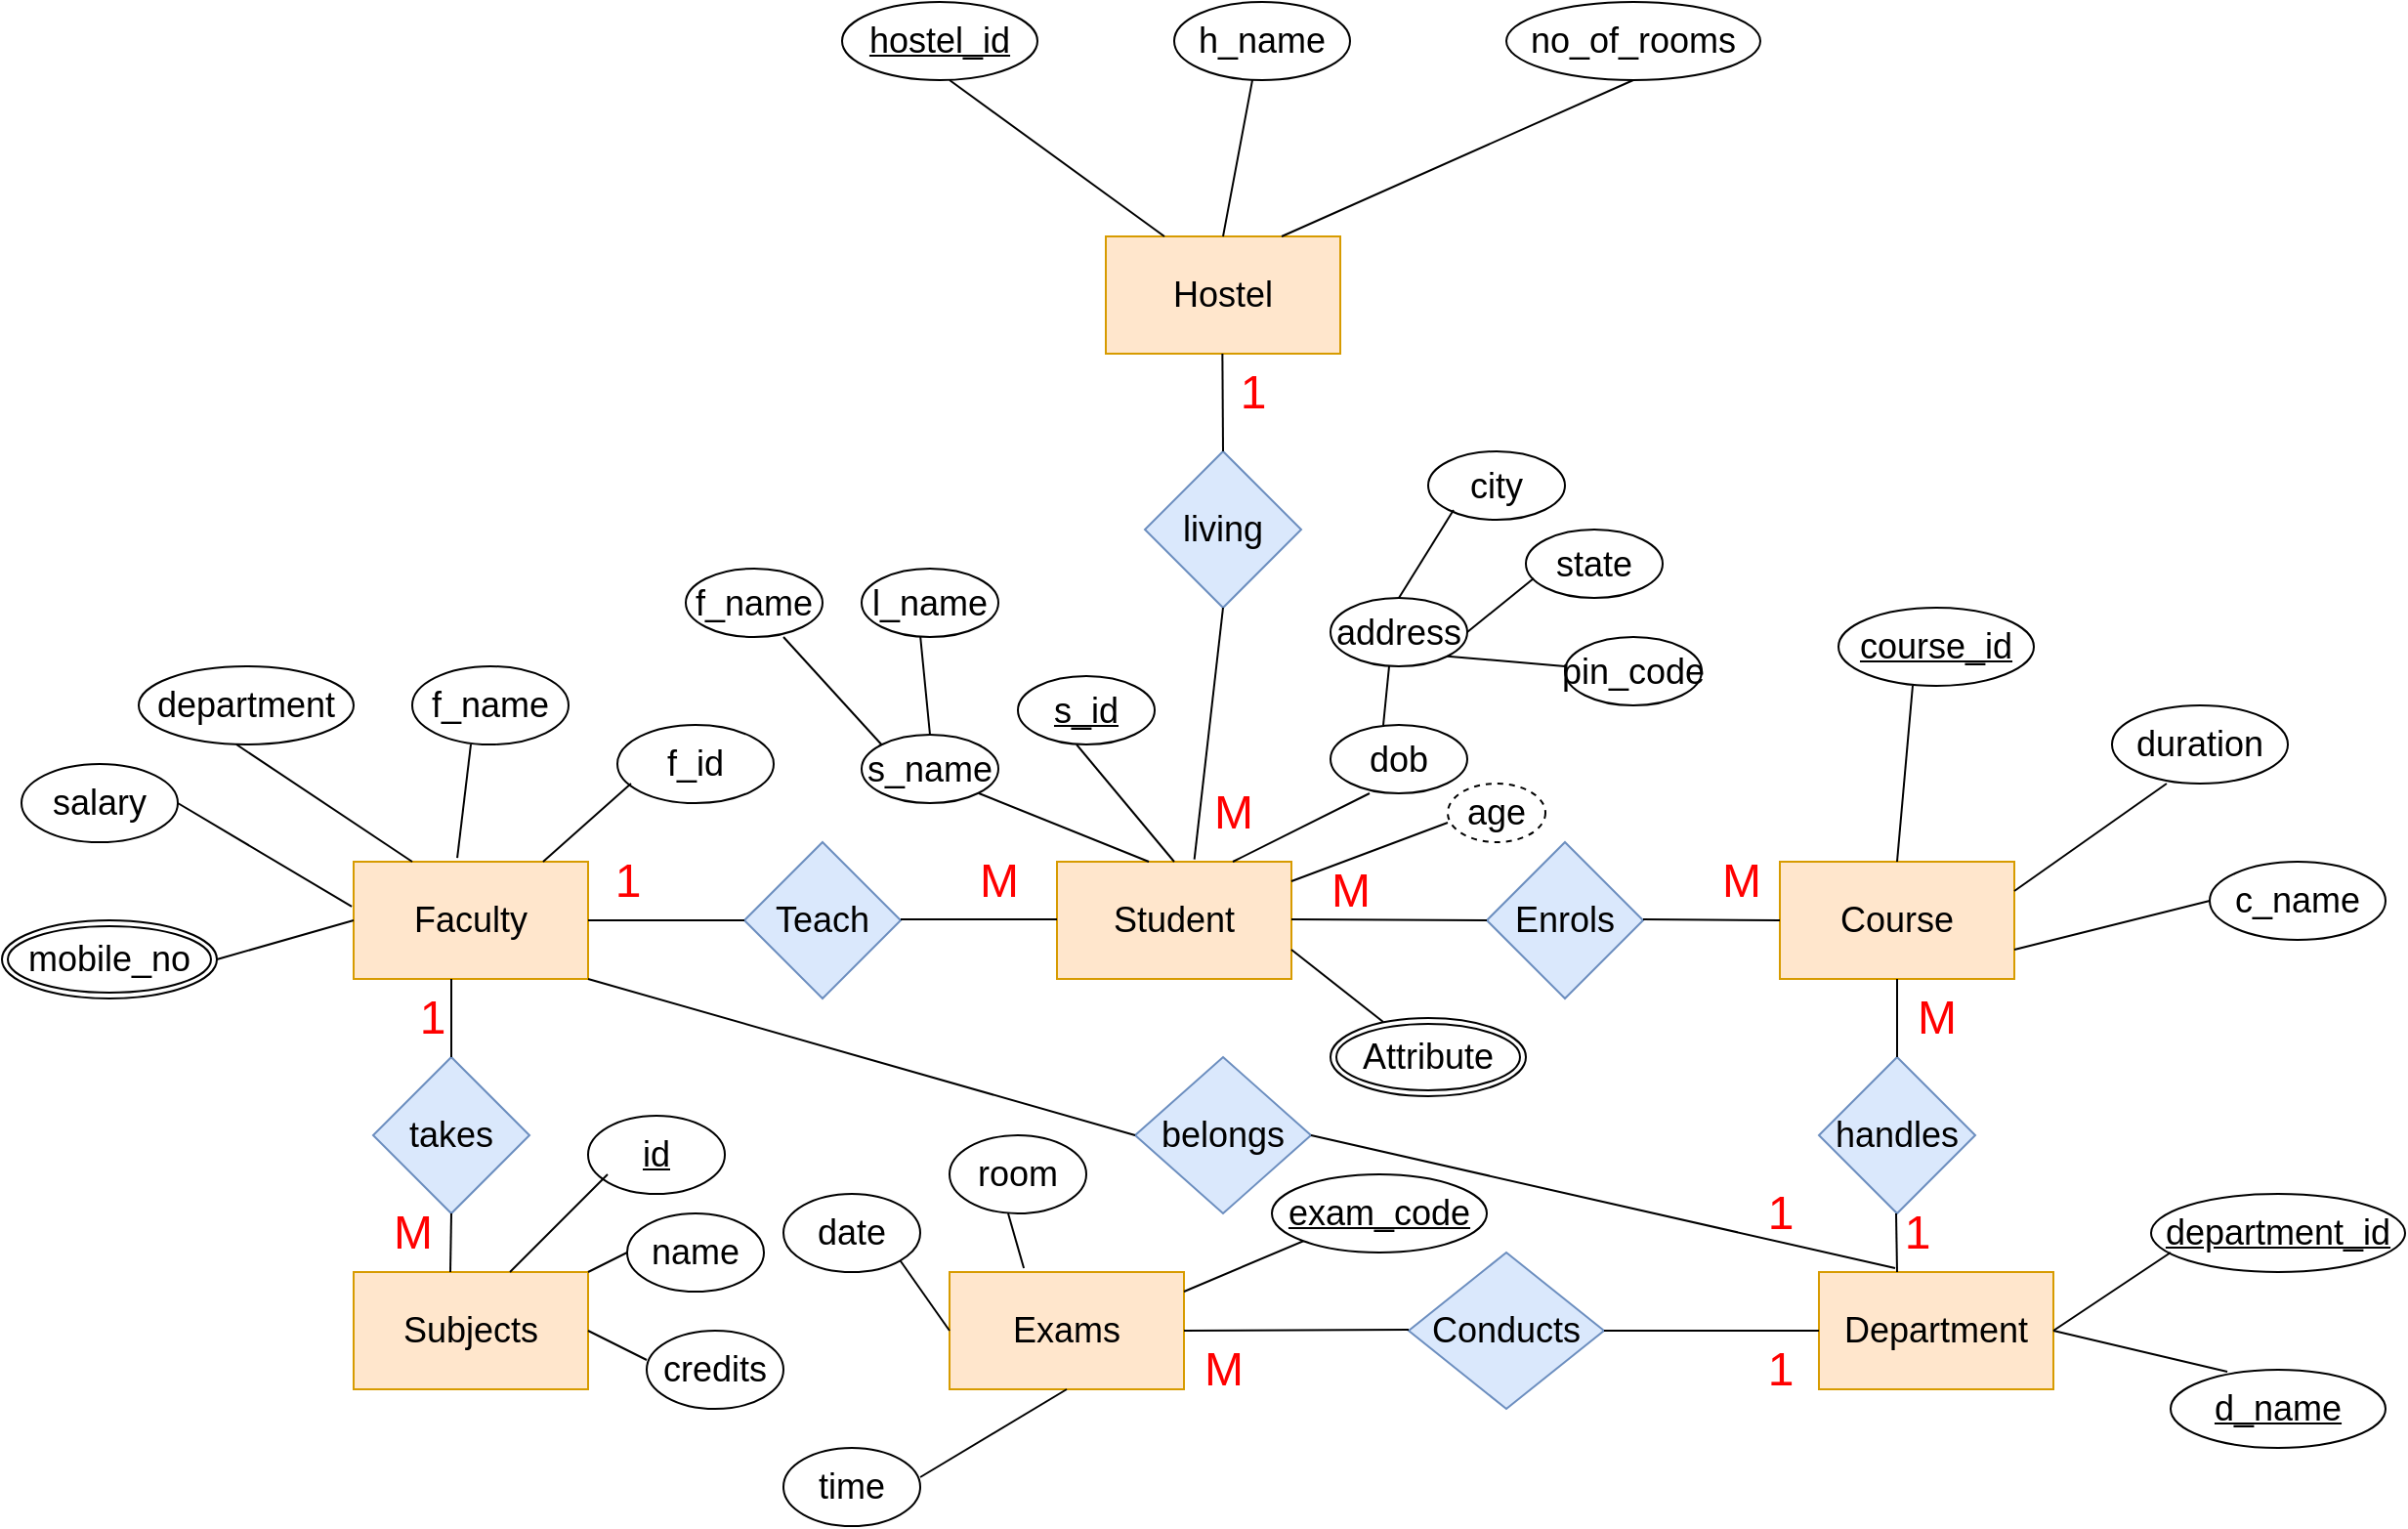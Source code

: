 <mxfile version="20.8.10" type="device"><diagram id="R2lEEEUBdFMjLlhIrx00" name="Page-1"><mxGraphModel dx="2084" dy="1894" grid="1" gridSize="10" guides="1" tooltips="1" connect="1" arrows="1" fold="1" page="1" pageScale="1" pageWidth="850" pageHeight="1100" math="0" shadow="0" extFonts="Permanent Marker^https://fonts.googleapis.com/css?family=Permanent+Marker"><root><mxCell id="0"/><mxCell id="1" parent="0"/><mxCell id="d0yYXwBunOJcpMbb-s7d-1" value="&lt;font style=&quot;font-size: 18px;&quot;&gt;Student&lt;/font&gt;" style="rounded=0;whiteSpace=wrap;html=1;fillColor=#ffe6cc;strokeColor=#d79b00;" parent="1" vertex="1"><mxGeometry x="360" y="260" width="120" height="60" as="geometry"/></mxCell><mxCell id="d0yYXwBunOJcpMbb-s7d-2" value="Faculty" style="rounded=0;whiteSpace=wrap;html=1;fontSize=18;fillColor=#ffe6cc;strokeColor=#d79b00;" parent="1" vertex="1"><mxGeometry y="260" width="120" height="60" as="geometry"/></mxCell><mxCell id="d0yYXwBunOJcpMbb-s7d-3" value="Course" style="rounded=0;whiteSpace=wrap;html=1;fontSize=18;fillColor=#ffe6cc;strokeColor=#d79b00;" parent="1" vertex="1"><mxGeometry x="730" y="260" width="120" height="60" as="geometry"/></mxCell><mxCell id="d0yYXwBunOJcpMbb-s7d-4" value="Teach" style="rhombus;whiteSpace=wrap;html=1;fontSize=18;fillColor=#dae8fc;strokeColor=#6c8ebf;" parent="1" vertex="1"><mxGeometry x="200" y="250" width="80" height="80" as="geometry"/></mxCell><mxCell id="d0yYXwBunOJcpMbb-s7d-5" value="Enrols" style="rhombus;whiteSpace=wrap;html=1;fontSize=18;fillColor=#dae8fc;strokeColor=#6c8ebf;" parent="1" vertex="1"><mxGeometry x="580" y="250" width="80" height="80" as="geometry"/></mxCell><mxCell id="d0yYXwBunOJcpMbb-s7d-6" value="Subjects" style="rounded=0;whiteSpace=wrap;html=1;fontSize=18;fillColor=#ffe6cc;strokeColor=#d79b00;" parent="1" vertex="1"><mxGeometry y="470" width="120" height="60" as="geometry"/></mxCell><mxCell id="d0yYXwBunOJcpMbb-s7d-7" value="takes" style="rhombus;whiteSpace=wrap;html=1;fontSize=18;fillColor=#dae8fc;strokeColor=#6c8ebf;" parent="1" vertex="1"><mxGeometry x="10" y="360" width="80" height="80" as="geometry"/></mxCell><mxCell id="d0yYXwBunOJcpMbb-s7d-8" value="Exams" style="rounded=0;whiteSpace=wrap;html=1;fontSize=18;fillColor=#ffe6cc;strokeColor=#d79b00;" parent="1" vertex="1"><mxGeometry x="305" y="470" width="120" height="60" as="geometry"/></mxCell><mxCell id="d0yYXwBunOJcpMbb-s7d-9" value="Department" style="rounded=0;whiteSpace=wrap;html=1;fontSize=18;fillColor=#ffe6cc;strokeColor=#d79b00;" parent="1" vertex="1"><mxGeometry x="750" y="470" width="120" height="60" as="geometry"/></mxCell><mxCell id="d0yYXwBunOJcpMbb-s7d-10" value="handles" style="rhombus;whiteSpace=wrap;html=1;fontSize=18;fillColor=#dae8fc;strokeColor=#6c8ebf;" parent="1" vertex="1"><mxGeometry x="750" y="360" width="80" height="80" as="geometry"/></mxCell><mxCell id="d0yYXwBunOJcpMbb-s7d-11" value="Conducts" style="rhombus;whiteSpace=wrap;html=1;fontSize=18;fillColor=#dae8fc;strokeColor=#6c8ebf;" parent="1" vertex="1"><mxGeometry x="540" y="460" width="100" height="80" as="geometry"/></mxCell><mxCell id="d0yYXwBunOJcpMbb-s7d-12" value="belongs" style="rhombus;whiteSpace=wrap;html=1;fontSize=18;fillColor=#dae8fc;strokeColor=#6c8ebf;" parent="1" vertex="1"><mxGeometry x="400" y="360" width="90" height="80" as="geometry"/></mxCell><mxCell id="d0yYXwBunOJcpMbb-s7d-14" value="" style="endArrow=none;html=1;rounded=0;fontSize=18;exitX=0.5;exitY=0;exitDx=0;exitDy=0;" parent="1" source="d0yYXwBunOJcpMbb-s7d-7" edge="1"><mxGeometry width="50" height="50" relative="1" as="geometry"><mxPoint x="20" y="370" as="sourcePoint"/><mxPoint x="50" y="320" as="targetPoint"/></mxGeometry></mxCell><mxCell id="d0yYXwBunOJcpMbb-s7d-15" value="" style="endArrow=none;html=1;rounded=0;fontSize=18;exitX=0.5;exitY=0;exitDx=0;exitDy=0;" parent="1" edge="1"><mxGeometry width="50" height="50" relative="1" as="geometry"><mxPoint x="49.5" y="470" as="sourcePoint"/><mxPoint x="50" y="440" as="targetPoint"/></mxGeometry></mxCell><mxCell id="d0yYXwBunOJcpMbb-s7d-16" value="" style="endArrow=none;html=1;rounded=0;fontSize=18;" parent="1" target="d0yYXwBunOJcpMbb-s7d-4" edge="1"><mxGeometry width="50" height="50" relative="1" as="geometry"><mxPoint x="120" y="290" as="sourcePoint"/><mxPoint x="170" y="240" as="targetPoint"/></mxGeometry></mxCell><mxCell id="d0yYXwBunOJcpMbb-s7d-17" value="" style="endArrow=none;html=1;rounded=0;fontSize=18;" parent="1" edge="1"><mxGeometry width="50" height="50" relative="1" as="geometry"><mxPoint x="280" y="289.5" as="sourcePoint"/><mxPoint x="360" y="289.5" as="targetPoint"/></mxGeometry></mxCell><mxCell id="d0yYXwBunOJcpMbb-s7d-18" value="" style="endArrow=none;html=1;rounded=0;fontSize=18;entryX=0;entryY=0.5;entryDx=0;entryDy=0;" parent="1" target="d0yYXwBunOJcpMbb-s7d-5" edge="1"><mxGeometry width="50" height="50" relative="1" as="geometry"><mxPoint x="480" y="289.5" as="sourcePoint"/><mxPoint x="560" y="289.5" as="targetPoint"/></mxGeometry></mxCell><mxCell id="d0yYXwBunOJcpMbb-s7d-19" value="" style="endArrow=none;html=1;rounded=0;fontSize=18;" parent="1" edge="1"><mxGeometry width="50" height="50" relative="1" as="geometry"><mxPoint x="660" y="289.5" as="sourcePoint"/><mxPoint x="730" y="290" as="targetPoint"/></mxGeometry></mxCell><mxCell id="d0yYXwBunOJcpMbb-s7d-20" value="" style="endArrow=none;html=1;rounded=0;fontSize=18;entryX=0.5;entryY=0;entryDx=0;entryDy=0;exitX=0.5;exitY=1;exitDx=0;exitDy=0;" parent="1" source="d0yYXwBunOJcpMbb-s7d-3" target="d0yYXwBunOJcpMbb-s7d-10" edge="1"><mxGeometry width="50" height="50" relative="1" as="geometry"><mxPoint x="770" y="340" as="sourcePoint"/><mxPoint x="870" y="340.5" as="targetPoint"/></mxGeometry></mxCell><mxCell id="d0yYXwBunOJcpMbb-s7d-21" value="" style="endArrow=none;html=1;rounded=0;fontSize=18;exitX=0.5;exitY=1;exitDx=0;exitDy=0;" parent="1" edge="1"><mxGeometry width="50" height="50" relative="1" as="geometry"><mxPoint x="789.5" y="440" as="sourcePoint"/><mxPoint x="790" y="470" as="targetPoint"/></mxGeometry></mxCell><mxCell id="d0yYXwBunOJcpMbb-s7d-22" value="" style="endArrow=none;html=1;rounded=0;fontSize=18;entryX=0;entryY=0.5;entryDx=0;entryDy=0;" parent="1" target="d0yYXwBunOJcpMbb-s7d-9" edge="1"><mxGeometry width="50" height="50" relative="1" as="geometry"><mxPoint x="640" y="500" as="sourcePoint"/><mxPoint x="690" y="450" as="targetPoint"/></mxGeometry></mxCell><mxCell id="d0yYXwBunOJcpMbb-s7d-23" value="" style="endArrow=none;html=1;rounded=0;fontSize=18;entryX=0;entryY=0.5;entryDx=0;entryDy=0;exitX=1;exitY=0.5;exitDx=0;exitDy=0;" parent="1" source="d0yYXwBunOJcpMbb-s7d-8" edge="1"><mxGeometry width="50" height="50" relative="1" as="geometry"><mxPoint x="430" y="500" as="sourcePoint"/><mxPoint x="540" y="499.5" as="targetPoint"/></mxGeometry></mxCell><mxCell id="d0yYXwBunOJcpMbb-s7d-24" value="" style="endArrow=none;html=1;rounded=0;fontSize=18;entryX=0;entryY=0.5;entryDx=0;entryDy=0;" parent="1" target="d0yYXwBunOJcpMbb-s7d-12" edge="1"><mxGeometry width="50" height="50" relative="1" as="geometry"><mxPoint x="120" y="320" as="sourcePoint"/><mxPoint x="170" y="270" as="targetPoint"/></mxGeometry></mxCell><mxCell id="d0yYXwBunOJcpMbb-s7d-25" value="" style="endArrow=none;html=1;rounded=0;fontSize=18;entryX=0.325;entryY=-0.033;entryDx=0;entryDy=0;entryPerimeter=0;" parent="1" target="d0yYXwBunOJcpMbb-s7d-9" edge="1"><mxGeometry width="50" height="50" relative="1" as="geometry"><mxPoint x="490" y="400" as="sourcePoint"/><mxPoint x="770" y="480" as="targetPoint"/></mxGeometry></mxCell><mxCell id="d0yYXwBunOJcpMbb-s7d-26" value="&lt;u&gt;id&lt;/u&gt;" style="ellipse;whiteSpace=wrap;html=1;fontSize=18;" parent="1" vertex="1"><mxGeometry x="120" y="390" width="70" height="40" as="geometry"/></mxCell><mxCell id="d0yYXwBunOJcpMbb-s7d-27" value="credits" style="ellipse;whiteSpace=wrap;html=1;fontSize=18;" parent="1" vertex="1"><mxGeometry x="150" y="500" width="70" height="40" as="geometry"/></mxCell><mxCell id="d0yYXwBunOJcpMbb-s7d-28" value="name" style="ellipse;whiteSpace=wrap;html=1;fontSize=18;" parent="1" vertex="1"><mxGeometry x="140" y="440" width="70" height="40" as="geometry"/></mxCell><mxCell id="d0yYXwBunOJcpMbb-s7d-29" value="" style="endArrow=none;html=1;rounded=0;fontSize=18;" parent="1" edge="1"><mxGeometry width="50" height="50" relative="1" as="geometry"><mxPoint x="80" y="470" as="sourcePoint"/><mxPoint x="130" y="420" as="targetPoint"/></mxGeometry></mxCell><mxCell id="d0yYXwBunOJcpMbb-s7d-30" value="" style="endArrow=none;html=1;rounded=0;fontSize=18;exitX=1;exitY=0;exitDx=0;exitDy=0;" parent="1" source="d0yYXwBunOJcpMbb-s7d-6" edge="1"><mxGeometry width="50" height="50" relative="1" as="geometry"><mxPoint x="90" y="510" as="sourcePoint"/><mxPoint x="140" y="460" as="targetPoint"/></mxGeometry></mxCell><mxCell id="d0yYXwBunOJcpMbb-s7d-31" value="" style="endArrow=none;html=1;rounded=0;fontSize=18;exitX=1;exitY=0.5;exitDx=0;exitDy=0;" parent="1" source="d0yYXwBunOJcpMbb-s7d-6" edge="1"><mxGeometry width="50" height="50" relative="1" as="geometry"><mxPoint x="130" y="525" as="sourcePoint"/><mxPoint x="150" y="515" as="targetPoint"/></mxGeometry></mxCell><mxCell id="d0yYXwBunOJcpMbb-s7d-32" value="&lt;u&gt;exam_code&lt;/u&gt;" style="ellipse;whiteSpace=wrap;html=1;fontSize=18;" parent="1" vertex="1"><mxGeometry x="470" y="420" width="110" height="40" as="geometry"/></mxCell><mxCell id="d0yYXwBunOJcpMbb-s7d-33" value="room" style="ellipse;whiteSpace=wrap;html=1;fontSize=18;" parent="1" vertex="1"><mxGeometry x="305" y="400" width="70" height="40" as="geometry"/></mxCell><mxCell id="d0yYXwBunOJcpMbb-s7d-34" value="date" style="ellipse;whiteSpace=wrap;html=1;fontSize=18;" parent="1" vertex="1"><mxGeometry x="220" y="430" width="70" height="40" as="geometry"/></mxCell><mxCell id="d0yYXwBunOJcpMbb-s7d-35" value="time" style="ellipse;whiteSpace=wrap;html=1;fontSize=18;" parent="1" vertex="1"><mxGeometry x="220" y="560" width="70" height="40" as="geometry"/></mxCell><mxCell id="d0yYXwBunOJcpMbb-s7d-36" value="" style="endArrow=none;html=1;rounded=0;fontSize=18;entryX=0.5;entryY=1;entryDx=0;entryDy=0;" parent="1" target="d0yYXwBunOJcpMbb-s7d-8" edge="1"><mxGeometry width="50" height="50" relative="1" as="geometry"><mxPoint x="290" y="575" as="sourcePoint"/><mxPoint x="340" y="525" as="targetPoint"/></mxGeometry></mxCell><mxCell id="d0yYXwBunOJcpMbb-s7d-37" value="" style="endArrow=none;html=1;rounded=0;fontSize=18;entryX=0.5;entryY=1;entryDx=0;entryDy=0;exitX=0.317;exitY=-0.033;exitDx=0;exitDy=0;exitPerimeter=0;" parent="1" source="d0yYXwBunOJcpMbb-s7d-8" edge="1"><mxGeometry width="50" height="50" relative="1" as="geometry"><mxPoint x="260" y="485" as="sourcePoint"/><mxPoint x="335" y="440" as="targetPoint"/></mxGeometry></mxCell><mxCell id="d0yYXwBunOJcpMbb-s7d-38" value="" style="endArrow=none;html=1;rounded=0;fontSize=18;entryX=1;entryY=1;entryDx=0;entryDy=0;exitX=0;exitY=0.5;exitDx=0;exitDy=0;" parent="1" source="d0yYXwBunOJcpMbb-s7d-8" target="d0yYXwBunOJcpMbb-s7d-34" edge="1"><mxGeometry width="50" height="50" relative="1" as="geometry"><mxPoint x="298.04" y="488.02" as="sourcePoint"/><mxPoint x="290" y="460" as="targetPoint"/></mxGeometry></mxCell><mxCell id="d0yYXwBunOJcpMbb-s7d-39" value="" style="endArrow=none;html=1;rounded=0;fontSize=18;entryX=1;entryY=1;entryDx=0;entryDy=0;exitX=0;exitY=1;exitDx=0;exitDy=0;" parent="1" source="d0yYXwBunOJcpMbb-s7d-32" edge="1"><mxGeometry width="50" height="50" relative="1" as="geometry"><mxPoint x="450.25" y="515.86" as="sourcePoint"/><mxPoint x="424.999" y="480.002" as="targetPoint"/></mxGeometry></mxCell><mxCell id="d0yYXwBunOJcpMbb-s7d-40" value="&lt;u&gt;department_id&lt;/u&gt;" style="ellipse;whiteSpace=wrap;html=1;fontSize=18;" parent="1" vertex="1"><mxGeometry x="920" y="430" width="130" height="40" as="geometry"/></mxCell><mxCell id="d0yYXwBunOJcpMbb-s7d-41" value="&lt;u&gt;d_name&lt;/u&gt;" style="ellipse;whiteSpace=wrap;html=1;fontSize=18;" parent="1" vertex="1"><mxGeometry x="930" y="520" width="110" height="40" as="geometry"/></mxCell><mxCell id="d0yYXwBunOJcpMbb-s7d-42" value="" style="endArrow=none;html=1;rounded=0;fontSize=18;exitX=1;exitY=0.5;exitDx=0;exitDy=0;" parent="1" source="d0yYXwBunOJcpMbb-s7d-9" edge="1"><mxGeometry width="50" height="50" relative="1" as="geometry"><mxPoint x="880" y="510" as="sourcePoint"/><mxPoint x="930" y="460" as="targetPoint"/></mxGeometry></mxCell><mxCell id="d0yYXwBunOJcpMbb-s7d-43" value="" style="endArrow=none;html=1;rounded=0;fontSize=18;exitX=1;exitY=0.5;exitDx=0;exitDy=0;entryX=0.264;entryY=0.025;entryDx=0;entryDy=0;entryPerimeter=0;" parent="1" source="d0yYXwBunOJcpMbb-s7d-9" target="d0yYXwBunOJcpMbb-s7d-41" edge="1"><mxGeometry width="50" height="50" relative="1" as="geometry"><mxPoint x="880" y="510" as="sourcePoint"/><mxPoint x="940" y="470" as="targetPoint"/></mxGeometry></mxCell><mxCell id="d0yYXwBunOJcpMbb-s7d-44" value="f_id" style="ellipse;whiteSpace=wrap;html=1;fontSize=18;" parent="1" vertex="1"><mxGeometry x="135" y="190" width="80" height="40" as="geometry"/></mxCell><mxCell id="d0yYXwBunOJcpMbb-s7d-46" value="f_name" style="ellipse;whiteSpace=wrap;html=1;fontSize=18;" parent="1" vertex="1"><mxGeometry x="30" y="160" width="80" height="40" as="geometry"/></mxCell><mxCell id="d0yYXwBunOJcpMbb-s7d-47" value="department" style="ellipse;whiteSpace=wrap;html=1;fontSize=18;" parent="1" vertex="1"><mxGeometry x="-110" y="160" width="110" height="40" as="geometry"/></mxCell><mxCell id="d0yYXwBunOJcpMbb-s7d-48" value="salary" style="ellipse;whiteSpace=wrap;html=1;fontSize=18;" parent="1" vertex="1"><mxGeometry x="-170" y="210" width="80" height="40" as="geometry"/></mxCell><mxCell id="d0yYXwBunOJcpMbb-s7d-49" value="mobile_no" style="ellipse;shape=doubleEllipse;margin=3;whiteSpace=wrap;html=1;align=center;fontSize=18;" parent="1" vertex="1"><mxGeometry x="-180" y="290" width="110" height="40" as="geometry"/></mxCell><mxCell id="d0yYXwBunOJcpMbb-s7d-50" value="" style="endArrow=none;html=1;rounded=0;fontSize=18;entryX=0;entryY=0.5;entryDx=0;entryDy=0;" parent="1" target="d0yYXwBunOJcpMbb-s7d-2" edge="1"><mxGeometry width="50" height="50" relative="1" as="geometry"><mxPoint x="-70" y="310" as="sourcePoint"/><mxPoint x="-20" y="260" as="targetPoint"/></mxGeometry></mxCell><mxCell id="d0yYXwBunOJcpMbb-s7d-51" value="" style="endArrow=none;html=1;rounded=0;fontSize=18;entryX=-0.008;entryY=0.383;entryDx=0;entryDy=0;entryPerimeter=0;" parent="1" target="d0yYXwBunOJcpMbb-s7d-2" edge="1"><mxGeometry width="50" height="50" relative="1" as="geometry"><mxPoint x="-90" y="230" as="sourcePoint"/><mxPoint x="-20" y="210" as="targetPoint"/></mxGeometry></mxCell><mxCell id="d0yYXwBunOJcpMbb-s7d-52" value="" style="endArrow=none;html=1;rounded=0;fontSize=18;entryX=0.25;entryY=0;entryDx=0;entryDy=0;" parent="1" target="d0yYXwBunOJcpMbb-s7d-2" edge="1"><mxGeometry width="50" height="50" relative="1" as="geometry"><mxPoint x="-60" y="200" as="sourcePoint"/><mxPoint x="29.04" y="252.98" as="targetPoint"/></mxGeometry></mxCell><mxCell id="d0yYXwBunOJcpMbb-s7d-53" value="" style="endArrow=none;html=1;rounded=0;fontSize=18;entryX=0.442;entryY=-0.033;entryDx=0;entryDy=0;entryPerimeter=0;" parent="1" target="d0yYXwBunOJcpMbb-s7d-2" edge="1"><mxGeometry width="50" height="50" relative="1" as="geometry"><mxPoint x="60" y="200" as="sourcePoint"/><mxPoint x="150" y="260" as="targetPoint"/></mxGeometry></mxCell><mxCell id="d0yYXwBunOJcpMbb-s7d-54" value="" style="endArrow=none;html=1;rounded=0;fontSize=18;entryX=0.808;entryY=0;entryDx=0;entryDy=0;entryPerimeter=0;" parent="1" target="d0yYXwBunOJcpMbb-s7d-2" edge="1"><mxGeometry width="50" height="50" relative="1" as="geometry"><mxPoint x="141.96" y="220" as="sourcePoint"/><mxPoint x="135.0" y="278.02" as="targetPoint"/></mxGeometry></mxCell><mxCell id="d0yYXwBunOJcpMbb-s7d-55" value="Attribute" style="ellipse;shape=doubleEllipse;margin=3;whiteSpace=wrap;html=1;align=center;fontSize=18;" parent="1" vertex="1"><mxGeometry x="500" y="340" width="100" height="40" as="geometry"/></mxCell><mxCell id="d0yYXwBunOJcpMbb-s7d-56" value="age" style="ellipse;whiteSpace=wrap;html=1;align=center;dashed=1;fontSize=18;" parent="1" vertex="1"><mxGeometry x="560" y="220" width="50" height="30" as="geometry"/></mxCell><mxCell id="d0yYXwBunOJcpMbb-s7d-58" value="dob" style="ellipse;whiteSpace=wrap;html=1;align=center;fontSize=18;" parent="1" vertex="1"><mxGeometry x="500" y="190" width="70" height="35" as="geometry"/></mxCell><mxCell id="d0yYXwBunOJcpMbb-s7d-59" value="&lt;u&gt;s_id&lt;/u&gt;" style="ellipse;whiteSpace=wrap;html=1;align=center;fontSize=18;" parent="1" vertex="1"><mxGeometry x="340" y="165" width="70" height="35" as="geometry"/></mxCell><mxCell id="d0yYXwBunOJcpMbb-s7d-60" value="s_name" style="ellipse;whiteSpace=wrap;html=1;align=center;fontSize=18;" parent="1" vertex="1"><mxGeometry x="260" y="195" width="70" height="35" as="geometry"/></mxCell><mxCell id="d0yYXwBunOJcpMbb-s7d-61" value="address" style="ellipse;whiteSpace=wrap;html=1;align=center;fontSize=18;" parent="1" vertex="1"><mxGeometry x="500" y="125" width="70" height="35" as="geometry"/></mxCell><mxCell id="d0yYXwBunOJcpMbb-s7d-62" value="l_name" style="ellipse;whiteSpace=wrap;html=1;align=center;fontSize=18;" parent="1" vertex="1"><mxGeometry x="260" y="110" width="70" height="35" as="geometry"/></mxCell><mxCell id="d0yYXwBunOJcpMbb-s7d-63" value="f_name" style="ellipse;whiteSpace=wrap;html=1;align=center;fontSize=18;" parent="1" vertex="1"><mxGeometry x="170" y="110" width="70" height="35" as="geometry"/></mxCell><mxCell id="d0yYXwBunOJcpMbb-s7d-64" value="city" style="ellipse;whiteSpace=wrap;html=1;align=center;fontSize=18;" parent="1" vertex="1"><mxGeometry x="550" y="50" width="70" height="35" as="geometry"/></mxCell><mxCell id="d0yYXwBunOJcpMbb-s7d-65" value="state" style="ellipse;whiteSpace=wrap;html=1;align=center;fontSize=18;" parent="1" vertex="1"><mxGeometry x="600" y="90" width="70" height="35" as="geometry"/></mxCell><mxCell id="d0yYXwBunOJcpMbb-s7d-66" value="pin_code" style="ellipse;whiteSpace=wrap;html=1;align=center;fontSize=18;" parent="1" vertex="1"><mxGeometry x="620" y="145" width="70" height="35" as="geometry"/></mxCell><mxCell id="d0yYXwBunOJcpMbb-s7d-67" value="" style="endArrow=none;html=1;rounded=0;fontSize=18;entryX=0.392;entryY=0;entryDx=0;entryDy=0;entryPerimeter=0;" parent="1" target="d0yYXwBunOJcpMbb-s7d-1" edge="1"><mxGeometry relative="1" as="geometry"><mxPoint x="320" y="225" as="sourcePoint"/><mxPoint x="480" y="225" as="targetPoint"/></mxGeometry></mxCell><mxCell id="d0yYXwBunOJcpMbb-s7d-68" value="" style="endArrow=none;html=1;rounded=0;fontSize=18;entryX=0.5;entryY=0;entryDx=0;entryDy=0;" parent="1" target="d0yYXwBunOJcpMbb-s7d-1" edge="1"><mxGeometry relative="1" as="geometry"><mxPoint x="370" y="200" as="sourcePoint"/><mxPoint x="457.04" y="235" as="targetPoint"/></mxGeometry></mxCell><mxCell id="d0yYXwBunOJcpMbb-s7d-69" value="" style="endArrow=none;html=1;rounded=0;fontSize=18;entryX=0.75;entryY=0;entryDx=0;entryDy=0;" parent="1" target="d0yYXwBunOJcpMbb-s7d-1" edge="1"><mxGeometry relative="1" as="geometry"><mxPoint x="520" y="225" as="sourcePoint"/><mxPoint x="570" y="285" as="targetPoint"/></mxGeometry></mxCell><mxCell id="d0yYXwBunOJcpMbb-s7d-70" value="" style="endArrow=none;html=1;rounded=0;fontSize=18;entryX=1;entryY=0.167;entryDx=0;entryDy=0;entryPerimeter=0;" parent="1" target="d0yYXwBunOJcpMbb-s7d-1" edge="1"><mxGeometry relative="1" as="geometry"><mxPoint x="560" y="240" as="sourcePoint"/><mxPoint x="490" y="275" as="targetPoint"/></mxGeometry></mxCell><mxCell id="d0yYXwBunOJcpMbb-s7d-71" value="" style="endArrow=none;html=1;rounded=0;fontSize=18;entryX=1;entryY=0.167;entryDx=0;entryDy=0;entryPerimeter=0;exitX=0.27;exitY=0.05;exitDx=0;exitDy=0;exitPerimeter=0;" parent="1" source="d0yYXwBunOJcpMbb-s7d-55" edge="1"><mxGeometry relative="1" as="geometry"><mxPoint x="560" y="274.99" as="sourcePoint"/><mxPoint x="480" y="305.01" as="targetPoint"/></mxGeometry></mxCell><mxCell id="d0yYXwBunOJcpMbb-s7d-72" value="" style="endArrow=none;html=1;rounded=0;fontSize=18;entryX=0;entryY=0;entryDx=0;entryDy=0;" parent="1" target="d0yYXwBunOJcpMbb-s7d-60" edge="1"><mxGeometry relative="1" as="geometry"><mxPoint x="220" y="145" as="sourcePoint"/><mxPoint x="270" y="205" as="targetPoint"/></mxGeometry></mxCell><mxCell id="d0yYXwBunOJcpMbb-s7d-73" value="" style="endArrow=none;html=1;rounded=0;fontSize=18;entryX=0.5;entryY=0;entryDx=0;entryDy=0;" parent="1" target="d0yYXwBunOJcpMbb-s7d-60" edge="1"><mxGeometry relative="1" as="geometry"><mxPoint x="290.1" y="145" as="sourcePoint"/><mxPoint x="339.995" y="200.306" as="targetPoint"/></mxGeometry></mxCell><mxCell id="d0yYXwBunOJcpMbb-s7d-74" value="" style="endArrow=none;html=1;rounded=0;fontSize=18;entryX=0.386;entryY=0;entryDx=0;entryDy=0;entryPerimeter=0;" parent="1" target="d0yYXwBunOJcpMbb-s7d-58" edge="1"><mxGeometry relative="1" as="geometry"><mxPoint x="530" y="160" as="sourcePoint"/><mxPoint x="460" y="195" as="targetPoint"/></mxGeometry></mxCell><mxCell id="d0yYXwBunOJcpMbb-s7d-75" value="" style="endArrow=none;html=1;rounded=0;fontSize=18;entryX=0.5;entryY=0;entryDx=0;entryDy=0;" parent="1" target="d0yYXwBunOJcpMbb-s7d-61" edge="1"><mxGeometry relative="1" as="geometry"><mxPoint x="562.98" y="80" as="sourcePoint"/><mxPoint x="560" y="110" as="targetPoint"/></mxGeometry></mxCell><mxCell id="d0yYXwBunOJcpMbb-s7d-76" value="" style="endArrow=none;html=1;rounded=0;fontSize=18;entryX=1;entryY=0.5;entryDx=0;entryDy=0;" parent="1" target="d0yYXwBunOJcpMbb-s7d-61" edge="1"><mxGeometry relative="1" as="geometry"><mxPoint x="603.99" y="115" as="sourcePoint"/><mxPoint x="576.01" y="160" as="targetPoint"/></mxGeometry></mxCell><mxCell id="d0yYXwBunOJcpMbb-s7d-78" value="" style="endArrow=none;html=1;rounded=0;fontSize=18;entryX=1;entryY=1;entryDx=0;entryDy=0;" parent="1" target="d0yYXwBunOJcpMbb-s7d-61" edge="1"><mxGeometry relative="1" as="geometry"><mxPoint x="620.0" y="160" as="sourcePoint"/><mxPoint x="586.01" y="187.5" as="targetPoint"/></mxGeometry></mxCell><mxCell id="d0yYXwBunOJcpMbb-s7d-79" value="&lt;span style=&quot;font-size: 18px;&quot;&gt;Hostel&lt;/span&gt;" style="rounded=0;whiteSpace=wrap;html=1;fillColor=#ffe6cc;strokeColor=#d79b00;" parent="1" vertex="1"><mxGeometry x="385" y="-60" width="120" height="60" as="geometry"/></mxCell><mxCell id="d0yYXwBunOJcpMbb-s7d-80" value="living" style="rhombus;whiteSpace=wrap;html=1;fontSize=18;fillColor=#dae8fc;strokeColor=#6c8ebf;" parent="1" vertex="1"><mxGeometry x="405" y="50" width="80" height="80" as="geometry"/></mxCell><mxCell id="d0yYXwBunOJcpMbb-s7d-81" value="" style="endArrow=none;html=1;rounded=0;fontSize=18;entryX=0.586;entryY=-0.019;entryDx=0;entryDy=0;entryPerimeter=0;exitX=0.5;exitY=1;exitDx=0;exitDy=0;" parent="1" source="d0yYXwBunOJcpMbb-s7d-80" target="d0yYXwBunOJcpMbb-s7d-1" edge="1"><mxGeometry relative="1" as="geometry"><mxPoint x="442.55" y="130" as="sourcePoint"/><mxPoint x="447.45" y="180" as="targetPoint"/></mxGeometry></mxCell><mxCell id="d0yYXwBunOJcpMbb-s7d-82" value="" style="endArrow=none;html=1;rounded=0;fontSize=18;entryX=0.5;entryY=0;entryDx=0;entryDy=0;exitX=0.5;exitY=1;exitDx=0;exitDy=0;" parent="1" target="d0yYXwBunOJcpMbb-s7d-80" edge="1"><mxGeometry relative="1" as="geometry"><mxPoint x="444.68" as="sourcePoint"/><mxPoint x="430.0" y="128.86" as="targetPoint"/></mxGeometry></mxCell><mxCell id="d0yYXwBunOJcpMbb-s7d-83" value="h_name" style="ellipse;whiteSpace=wrap;html=1;align=center;fontSize=18;" parent="1" vertex="1"><mxGeometry x="420" y="-180" width="90" height="40" as="geometry"/></mxCell><mxCell id="d0yYXwBunOJcpMbb-s7d-84" value="no_of_rooms" style="ellipse;whiteSpace=wrap;html=1;align=center;fontSize=18;" parent="1" vertex="1"><mxGeometry x="590" y="-180" width="130" height="40" as="geometry"/></mxCell><mxCell id="d0yYXwBunOJcpMbb-s7d-85" value="hostel_id" style="ellipse;whiteSpace=wrap;html=1;align=center;fontStyle=4;fontSize=18;" parent="1" vertex="1"><mxGeometry x="250" y="-180" width="100" height="40" as="geometry"/></mxCell><mxCell id="d0yYXwBunOJcpMbb-s7d-86" value="" style="endArrow=none;html=1;rounded=0;fontSize=18;entryX=0.25;entryY=0;entryDx=0;entryDy=0;exitX=0.5;exitY=1;exitDx=0;exitDy=0;" parent="1" target="d0yYXwBunOJcpMbb-s7d-79" edge="1"><mxGeometry relative="1" as="geometry"><mxPoint x="305.0" y="-140" as="sourcePoint"/><mxPoint x="305.32" y="-90" as="targetPoint"/></mxGeometry></mxCell><mxCell id="d0yYXwBunOJcpMbb-s7d-87" value="" style="endArrow=none;html=1;rounded=0;fontSize=18;entryX=0.5;entryY=0;entryDx=0;entryDy=0;exitX=0.5;exitY=1;exitDx=0;exitDy=0;" parent="1" target="d0yYXwBunOJcpMbb-s7d-79" edge="1"><mxGeometry relative="1" as="geometry"><mxPoint x="460" y="-140" as="sourcePoint"/><mxPoint x="570" y="-60" as="targetPoint"/></mxGeometry></mxCell><mxCell id="d0yYXwBunOJcpMbb-s7d-88" value="" style="endArrow=none;html=1;rounded=0;fontSize=18;entryX=0.75;entryY=0;entryDx=0;entryDy=0;exitX=0.5;exitY=1;exitDx=0;exitDy=0;" parent="1" target="d0yYXwBunOJcpMbb-s7d-79" edge="1"><mxGeometry relative="1" as="geometry"><mxPoint x="655" y="-140" as="sourcePoint"/><mxPoint x="640" y="-60" as="targetPoint"/></mxGeometry></mxCell><mxCell id="d0yYXwBunOJcpMbb-s7d-89" value="course_id" style="ellipse;whiteSpace=wrap;html=1;align=center;fontStyle=4;fontSize=18;" parent="1" vertex="1"><mxGeometry x="760" y="130" width="100" height="40" as="geometry"/></mxCell><mxCell id="d0yYXwBunOJcpMbb-s7d-90" value="duration" style="ellipse;whiteSpace=wrap;html=1;align=center;fontSize=18;" parent="1" vertex="1"><mxGeometry x="900" y="180" width="90" height="40" as="geometry"/></mxCell><mxCell id="d0yYXwBunOJcpMbb-s7d-91" value="c_name" style="ellipse;whiteSpace=wrap;html=1;align=center;fontSize=18;" parent="1" vertex="1"><mxGeometry x="950" y="260" width="90" height="40" as="geometry"/></mxCell><mxCell id="d0yYXwBunOJcpMbb-s7d-92" value="" style="endArrow=none;html=1;rounded=0;fontSize=18;entryX=0.5;entryY=0;entryDx=0;entryDy=0;" parent="1" target="d0yYXwBunOJcpMbb-s7d-3" edge="1"><mxGeometry relative="1" as="geometry"><mxPoint x="797.98" y="170" as="sourcePoint"/><mxPoint x="770" y="215" as="targetPoint"/></mxGeometry></mxCell><mxCell id="d0yYXwBunOJcpMbb-s7d-93" value="" style="endArrow=none;html=1;rounded=0;fontSize=18;entryX=1;entryY=0.25;entryDx=0;entryDy=0;" parent="1" target="d0yYXwBunOJcpMbb-s7d-3" edge="1"><mxGeometry relative="1" as="geometry"><mxPoint x="927.98" y="220" as="sourcePoint"/><mxPoint x="920" y="310" as="targetPoint"/></mxGeometry></mxCell><mxCell id="d0yYXwBunOJcpMbb-s7d-94" value="" style="endArrow=none;html=1;rounded=0;fontSize=18;entryX=1;entryY=0.75;entryDx=0;entryDy=0;exitX=0;exitY=0.5;exitDx=0;exitDy=0;" parent="1" source="d0yYXwBunOJcpMbb-s7d-91" target="d0yYXwBunOJcpMbb-s7d-3" edge="1"><mxGeometry relative="1" as="geometry"><mxPoint x="947.98" y="282.5" as="sourcePoint"/><mxPoint x="870.0" y="337.5" as="targetPoint"/></mxGeometry></mxCell><mxCell id="h9SmZSd7r_5Ha6x-rt2F-1" value="&lt;font style=&quot;font-size: 24px;&quot; color=&quot;#ff0000&quot;&gt;1&lt;/font&gt;" style="text;html=1;align=center;verticalAlign=middle;resizable=0;points=[];autosize=1;strokeColor=none;fillColor=none;" vertex="1" parent="1"><mxGeometry x="120" y="250" width="40" height="40" as="geometry"/></mxCell><mxCell id="h9SmZSd7r_5Ha6x-rt2F-2" value="&lt;font style=&quot;font-size: 24px;&quot; color=&quot;#ff0000&quot;&gt;M&lt;/font&gt;" style="text;html=1;align=center;verticalAlign=middle;resizable=0;points=[];autosize=1;strokeColor=none;fillColor=none;" vertex="1" parent="1"><mxGeometry x="310" y="250" width="40" height="40" as="geometry"/></mxCell><mxCell id="h9SmZSd7r_5Ha6x-rt2F-3" value="&lt;font style=&quot;font-size: 24px;&quot; color=&quot;#ff0000&quot;&gt;1&lt;/font&gt;" style="text;html=1;align=center;verticalAlign=middle;resizable=0;points=[];autosize=1;strokeColor=none;fillColor=none;" vertex="1" parent="1"><mxGeometry x="20" y="320" width="40" height="40" as="geometry"/></mxCell><mxCell id="h9SmZSd7r_5Ha6x-rt2F-4" value="&lt;font style=&quot;font-size: 24px;&quot; color=&quot;#ff0000&quot;&gt;M&lt;/font&gt;" style="text;html=1;align=center;verticalAlign=middle;resizable=0;points=[];autosize=1;strokeColor=none;fillColor=none;" vertex="1" parent="1"><mxGeometry x="10" y="430" width="40" height="40" as="geometry"/></mxCell><mxCell id="h9SmZSd7r_5Ha6x-rt2F-5" value="&lt;font style=&quot;font-size: 24px;&quot; color=&quot;#ff0000&quot;&gt;M&lt;/font&gt;" style="text;html=1;align=center;verticalAlign=middle;resizable=0;points=[];autosize=1;strokeColor=none;fillColor=none;" vertex="1" parent="1"><mxGeometry x="430" y="215" width="40" height="40" as="geometry"/></mxCell><mxCell id="h9SmZSd7r_5Ha6x-rt2F-6" value="&lt;font style=&quot;font-size: 24px;&quot; color=&quot;#ff0000&quot;&gt;M&lt;/font&gt;" style="text;html=1;align=center;verticalAlign=middle;resizable=0;points=[];autosize=1;strokeColor=none;fillColor=none;" vertex="1" parent="1"><mxGeometry x="490" y="255" width="40" height="40" as="geometry"/></mxCell><mxCell id="h9SmZSd7r_5Ha6x-rt2F-7" value="&lt;font style=&quot;font-size: 24px;&quot; color=&quot;#ff0000&quot;&gt;M&lt;/font&gt;" style="text;html=1;align=center;verticalAlign=middle;resizable=0;points=[];autosize=1;strokeColor=none;fillColor=none;" vertex="1" parent="1"><mxGeometry x="690" y="250" width="40" height="40" as="geometry"/></mxCell><mxCell id="h9SmZSd7r_5Ha6x-rt2F-8" value="&lt;font style=&quot;font-size: 24px;&quot; color=&quot;#ff0000&quot;&gt;M&lt;/font&gt;" style="text;html=1;align=center;verticalAlign=middle;resizable=0;points=[];autosize=1;strokeColor=none;fillColor=none;" vertex="1" parent="1"><mxGeometry x="790" y="320" width="40" height="40" as="geometry"/></mxCell><mxCell id="h9SmZSd7r_5Ha6x-rt2F-9" value="&lt;font style=&quot;font-size: 24px;&quot; color=&quot;#ff0000&quot;&gt;1&lt;/font&gt;" style="text;html=1;align=center;verticalAlign=middle;resizable=0;points=[];autosize=1;strokeColor=none;fillColor=none;" vertex="1" parent="1"><mxGeometry x="780" y="430" width="40" height="40" as="geometry"/></mxCell><mxCell id="h9SmZSd7r_5Ha6x-rt2F-10" value="&lt;font style=&quot;font-size: 24px;&quot; color=&quot;#ff0000&quot;&gt;1&lt;/font&gt;" style="text;html=1;align=center;verticalAlign=middle;resizable=0;points=[];autosize=1;strokeColor=none;fillColor=none;" vertex="1" parent="1"><mxGeometry x="710" y="420" width="40" height="40" as="geometry"/></mxCell><mxCell id="h9SmZSd7r_5Ha6x-rt2F-11" value="&lt;font style=&quot;font-size: 24px;&quot; color=&quot;#ff0000&quot;&gt;1&lt;/font&gt;" style="text;html=1;align=center;verticalAlign=middle;resizable=0;points=[];autosize=1;strokeColor=none;fillColor=none;" vertex="1" parent="1"><mxGeometry x="710" y="500" width="40" height="40" as="geometry"/></mxCell><mxCell id="h9SmZSd7r_5Ha6x-rt2F-12" value="&lt;font style=&quot;font-size: 24px;&quot; color=&quot;#ff0000&quot;&gt;M&lt;/font&gt;" style="text;html=1;align=center;verticalAlign=middle;resizable=0;points=[];autosize=1;strokeColor=none;fillColor=none;" vertex="1" parent="1"><mxGeometry x="425" y="500" width="40" height="40" as="geometry"/></mxCell><mxCell id="h9SmZSd7r_5Ha6x-rt2F-13" value="&lt;font style=&quot;font-size: 24px;&quot; color=&quot;#ff0000&quot;&gt;1&lt;/font&gt;" style="text;html=1;align=center;verticalAlign=middle;resizable=0;points=[];autosize=1;strokeColor=none;fillColor=none;" vertex="1" parent="1"><mxGeometry x="440" width="40" height="40" as="geometry"/></mxCell></root></mxGraphModel></diagram></mxfile>